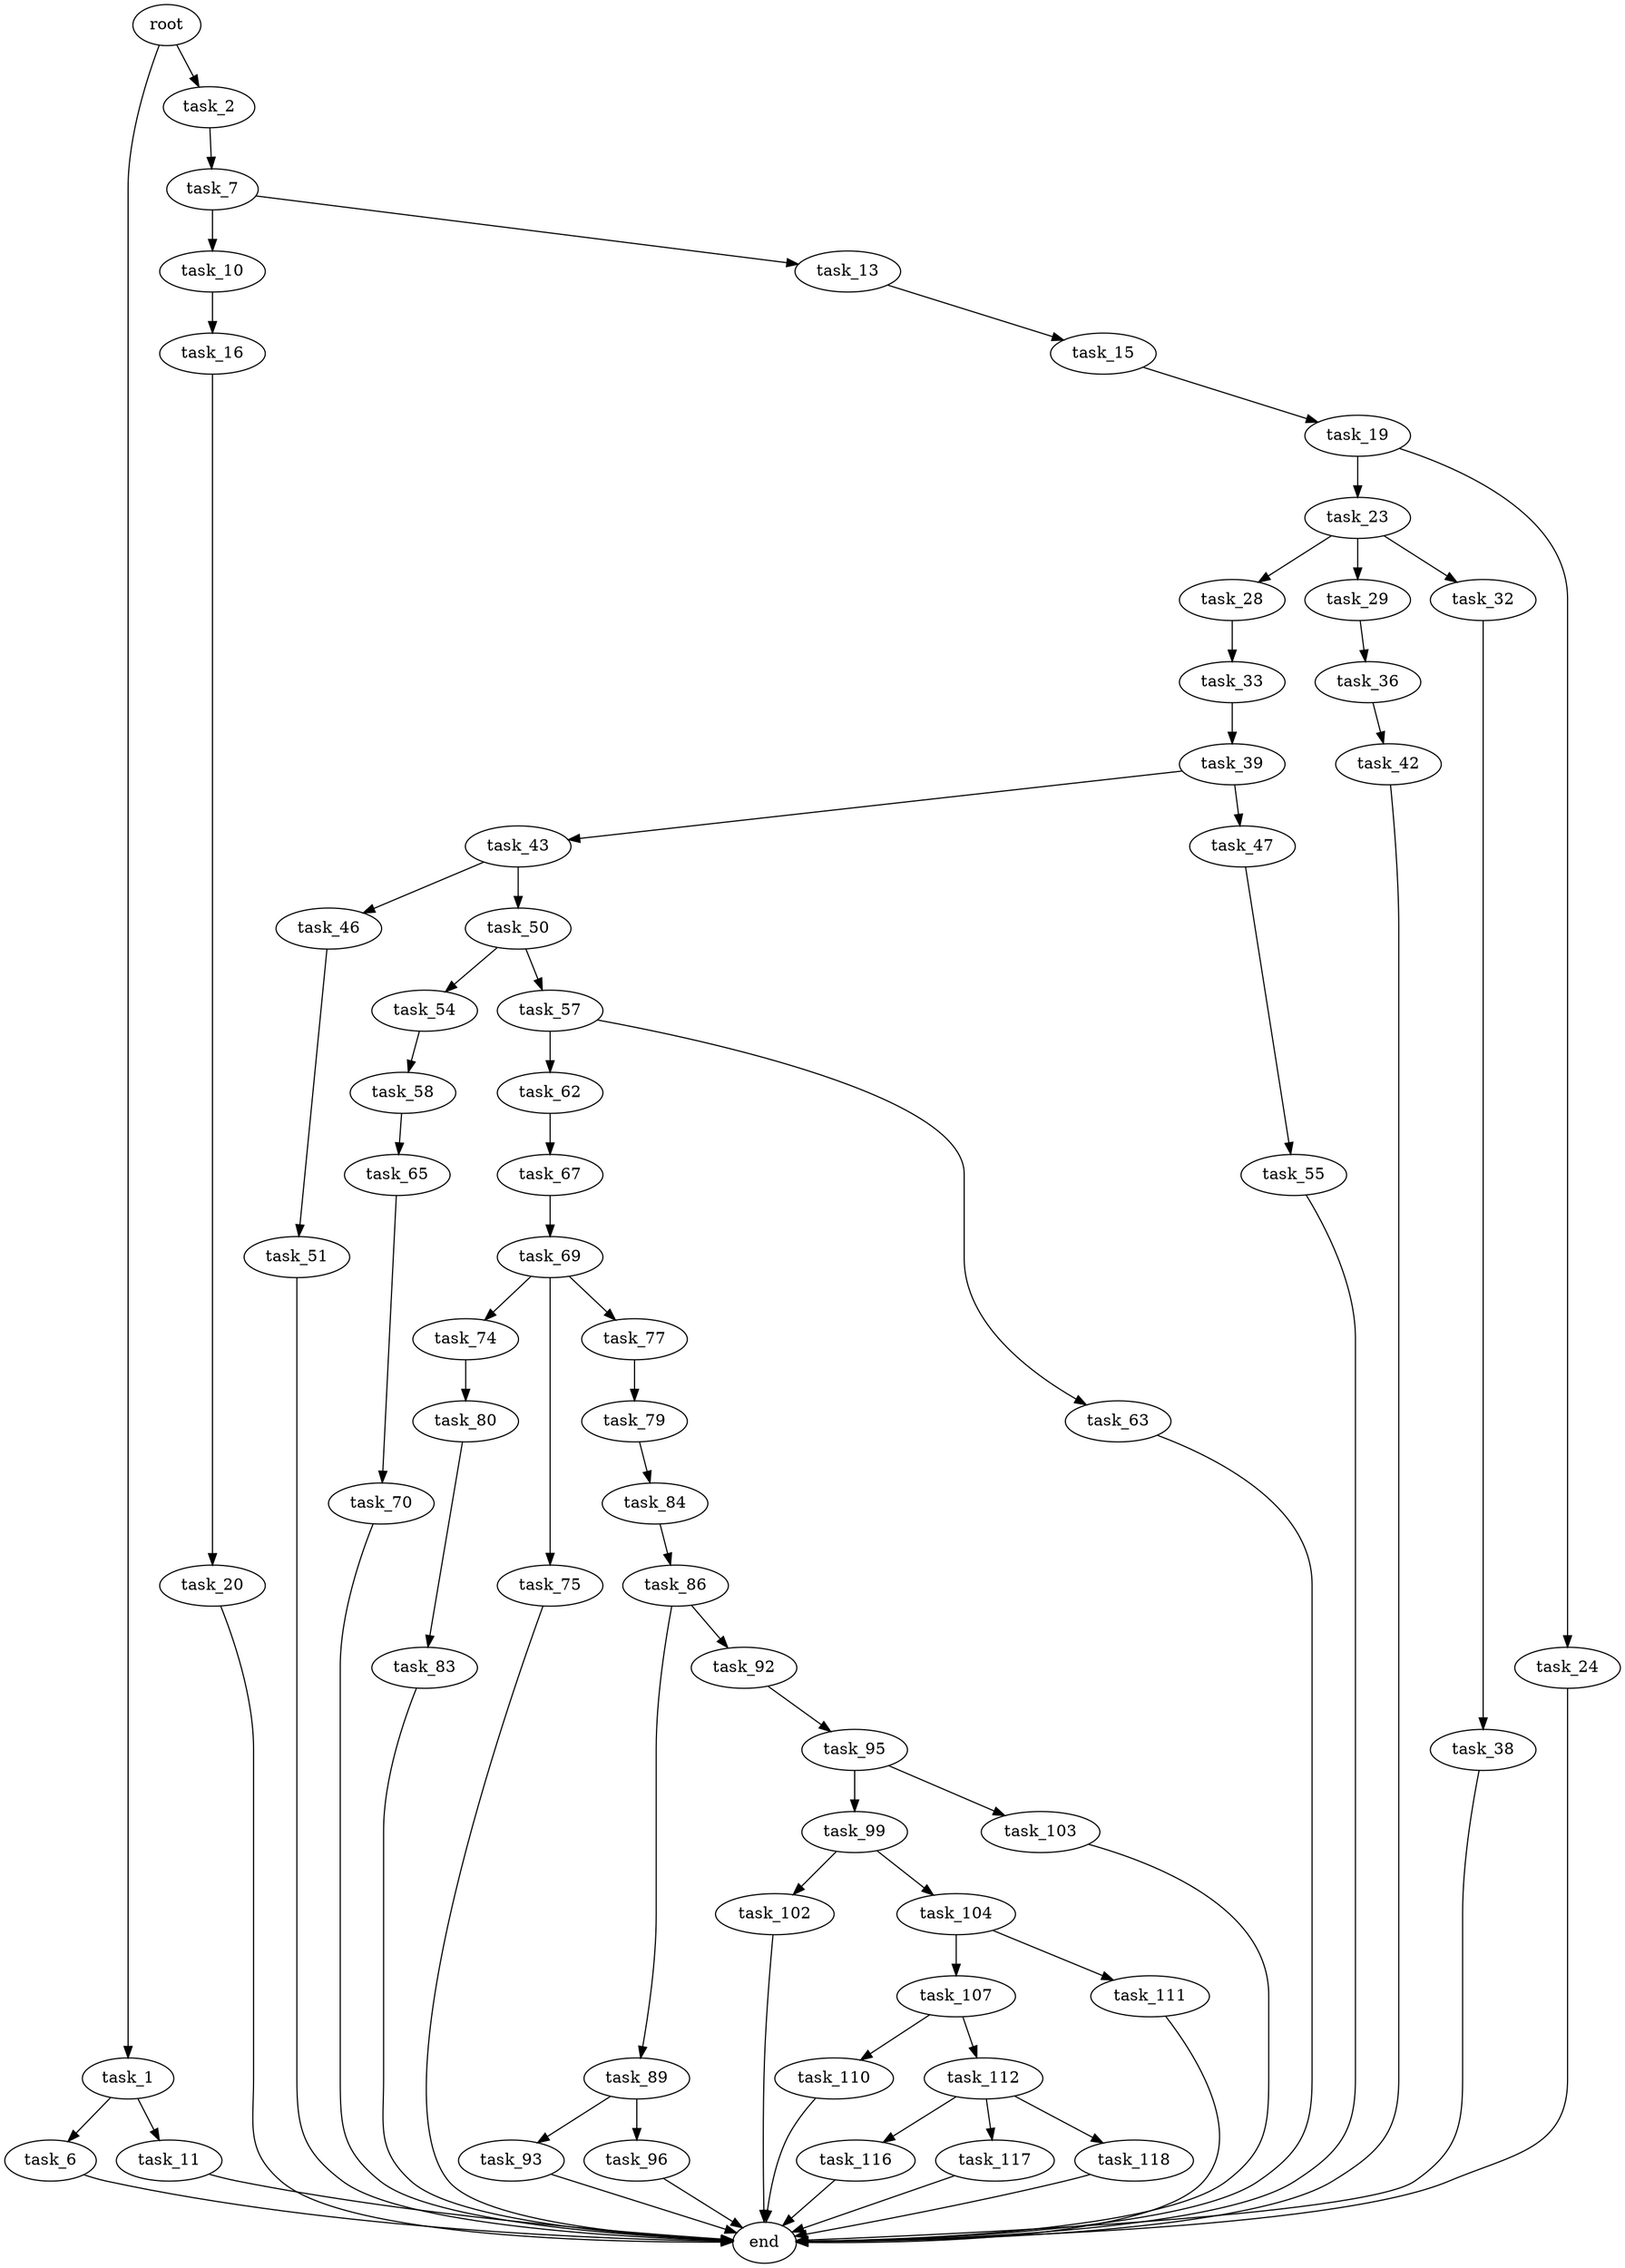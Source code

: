 digraph G {
  root [size="0.000000"];
  task_1 [size="28991029248.000000"];
  task_2 [size="134217728000.000000"];
  task_6 [size="134217728000.000000"];
  task_7 [size="549755813888.000000"];
  task_10 [size="8461419807.000000"];
  task_11 [size="368293445632.000000"];
  task_13 [size="134217728000.000000"];
  task_15 [size="36392575073.000000"];
  task_16 [size="134217728000.000000"];
  task_19 [size="1419292448.000000"];
  task_20 [size="39736660423.000000"];
  task_23 [size="11326300191.000000"];
  task_24 [size="505995122778.000000"];
  task_28 [size="6365510791.000000"];
  task_29 [size="6529510454.000000"];
  task_32 [size="393907910510.000000"];
  task_33 [size="376524435980.000000"];
  task_36 [size="229707338436.000000"];
  task_38 [size="68719476736.000000"];
  task_39 [size="549755813888.000000"];
  task_42 [size="1896928236.000000"];
  task_43 [size="5553772599.000000"];
  task_46 [size="23981537432.000000"];
  task_47 [size="4864996041.000000"];
  task_50 [size="26039449487.000000"];
  task_51 [size="28991029248.000000"];
  task_54 [size="28991029248.000000"];
  task_55 [size="444609176026.000000"];
  task_57 [size="539889987941.000000"];
  task_58 [size="782757789696.000000"];
  task_62 [size="168394797698.000000"];
  task_63 [size="40858453691.000000"];
  task_65 [size="28991029248.000000"];
  task_67 [size="21767595896.000000"];
  task_69 [size="782757789696.000000"];
  task_70 [size="319591932466.000000"];
  task_74 [size="313180058465.000000"];
  task_75 [size="748575012677.000000"];
  task_77 [size="68719476736.000000"];
  task_79 [size="25190310080.000000"];
  task_80 [size="782757789696.000000"];
  task_83 [size="3124929133.000000"];
  task_84 [size="68719476736.000000"];
  task_86 [size="112330054493.000000"];
  task_89 [size="669370399499.000000"];
  task_92 [size="6964667959.000000"];
  task_93 [size="782757789696.000000"];
  task_95 [size="549755813888.000000"];
  task_96 [size="68719476736.000000"];
  task_99 [size="4667044338.000000"];
  task_102 [size="25700629016.000000"];
  task_103 [size="4560890529.000000"];
  task_104 [size="7263053520.000000"];
  task_107 [size="134217728000.000000"];
  task_110 [size="21493801586.000000"];
  task_111 [size="231928233984.000000"];
  task_112 [size="786049865323.000000"];
  task_116 [size="368293445632.000000"];
  task_117 [size="1073741824000.000000"];
  task_118 [size="2506438483.000000"];
  end [size="0.000000"];

  root -> task_1 [size="1.000000"];
  root -> task_2 [size="1.000000"];
  task_1 -> task_6 [size="75497472.000000"];
  task_1 -> task_11 [size="75497472.000000"];
  task_2 -> task_7 [size="209715200.000000"];
  task_6 -> end [size="1.000000"];
  task_7 -> task_10 [size="536870912.000000"];
  task_7 -> task_13 [size="536870912.000000"];
  task_10 -> task_16 [size="209715200.000000"];
  task_11 -> end [size="1.000000"];
  task_13 -> task_15 [size="209715200.000000"];
  task_15 -> task_19 [size="75497472.000000"];
  task_16 -> task_20 [size="209715200.000000"];
  task_19 -> task_23 [size="134217728.000000"];
  task_19 -> task_24 [size="134217728.000000"];
  task_20 -> end [size="1.000000"];
  task_23 -> task_28 [size="536870912.000000"];
  task_23 -> task_29 [size="536870912.000000"];
  task_23 -> task_32 [size="536870912.000000"];
  task_24 -> end [size="1.000000"];
  task_28 -> task_33 [size="536870912.000000"];
  task_29 -> task_36 [size="33554432.000000"];
  task_32 -> task_38 [size="536870912.000000"];
  task_33 -> task_39 [size="411041792.000000"];
  task_36 -> task_42 [size="209715200.000000"];
  task_38 -> end [size="1.000000"];
  task_39 -> task_43 [size="536870912.000000"];
  task_39 -> task_47 [size="536870912.000000"];
  task_42 -> end [size="1.000000"];
  task_43 -> task_46 [size="134217728.000000"];
  task_43 -> task_50 [size="134217728.000000"];
  task_46 -> task_51 [size="33554432.000000"];
  task_47 -> task_55 [size="209715200.000000"];
  task_50 -> task_54 [size="75497472.000000"];
  task_50 -> task_57 [size="75497472.000000"];
  task_51 -> end [size="1.000000"];
  task_54 -> task_58 [size="75497472.000000"];
  task_55 -> end [size="1.000000"];
  task_57 -> task_62 [size="411041792.000000"];
  task_57 -> task_63 [size="411041792.000000"];
  task_58 -> task_65 [size="679477248.000000"];
  task_62 -> task_67 [size="209715200.000000"];
  task_63 -> end [size="1.000000"];
  task_65 -> task_70 [size="75497472.000000"];
  task_67 -> task_69 [size="75497472.000000"];
  task_69 -> task_74 [size="679477248.000000"];
  task_69 -> task_75 [size="679477248.000000"];
  task_69 -> task_77 [size="679477248.000000"];
  task_70 -> end [size="1.000000"];
  task_74 -> task_80 [size="209715200.000000"];
  task_75 -> end [size="1.000000"];
  task_77 -> task_79 [size="134217728.000000"];
  task_79 -> task_84 [size="679477248.000000"];
  task_80 -> task_83 [size="679477248.000000"];
  task_83 -> end [size="1.000000"];
  task_84 -> task_86 [size="134217728.000000"];
  task_86 -> task_89 [size="536870912.000000"];
  task_86 -> task_92 [size="536870912.000000"];
  task_89 -> task_93 [size="838860800.000000"];
  task_89 -> task_96 [size="838860800.000000"];
  task_92 -> task_95 [size="209715200.000000"];
  task_93 -> end [size="1.000000"];
  task_95 -> task_99 [size="536870912.000000"];
  task_95 -> task_103 [size="536870912.000000"];
  task_96 -> end [size="1.000000"];
  task_99 -> task_102 [size="75497472.000000"];
  task_99 -> task_104 [size="75497472.000000"];
  task_102 -> end [size="1.000000"];
  task_103 -> end [size="1.000000"];
  task_104 -> task_107 [size="134217728.000000"];
  task_104 -> task_111 [size="134217728.000000"];
  task_107 -> task_110 [size="209715200.000000"];
  task_107 -> task_112 [size="209715200.000000"];
  task_110 -> end [size="1.000000"];
  task_111 -> end [size="1.000000"];
  task_112 -> task_116 [size="536870912.000000"];
  task_112 -> task_117 [size="536870912.000000"];
  task_112 -> task_118 [size="536870912.000000"];
  task_116 -> end [size="1.000000"];
  task_117 -> end [size="1.000000"];
  task_118 -> end [size="1.000000"];
}
